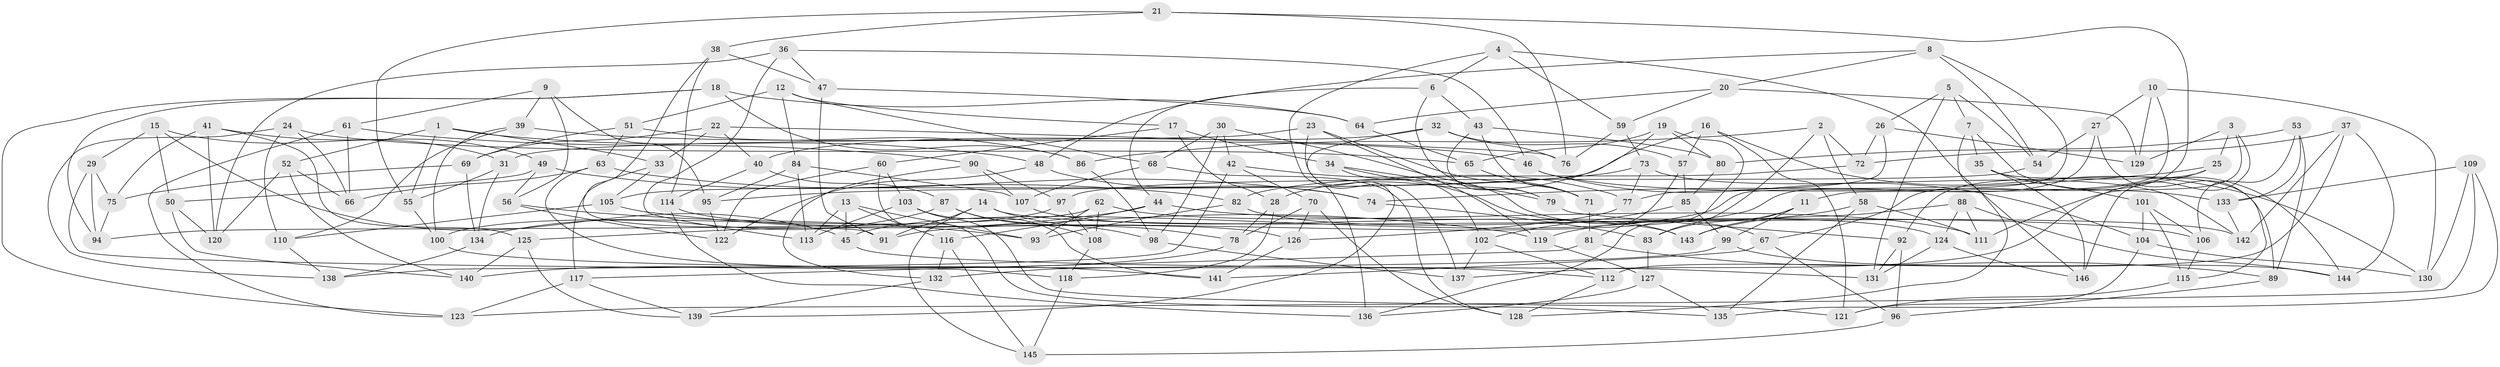 // Generated by graph-tools (version 1.1) at 2025/11/02/27/25 16:11:45]
// undirected, 146 vertices, 292 edges
graph export_dot {
graph [start="1"]
  node [color=gray90,style=filled];
  1;
  2;
  3;
  4;
  5;
  6;
  7;
  8;
  9;
  10;
  11;
  12;
  13;
  14;
  15;
  16;
  17;
  18;
  19;
  20;
  21;
  22;
  23;
  24;
  25;
  26;
  27;
  28;
  29;
  30;
  31;
  32;
  33;
  34;
  35;
  36;
  37;
  38;
  39;
  40;
  41;
  42;
  43;
  44;
  45;
  46;
  47;
  48;
  49;
  50;
  51;
  52;
  53;
  54;
  55;
  56;
  57;
  58;
  59;
  60;
  61;
  62;
  63;
  64;
  65;
  66;
  67;
  68;
  69;
  70;
  71;
  72;
  73;
  74;
  75;
  76;
  77;
  78;
  79;
  80;
  81;
  82;
  83;
  84;
  85;
  86;
  87;
  88;
  89;
  90;
  91;
  92;
  93;
  94;
  95;
  96;
  97;
  98;
  99;
  100;
  101;
  102;
  103;
  104;
  105;
  106;
  107;
  108;
  109;
  110;
  111;
  112;
  113;
  114;
  115;
  116;
  117;
  118;
  119;
  120;
  121;
  122;
  123;
  124;
  125;
  126;
  127;
  128;
  129;
  130;
  131;
  132;
  133;
  134;
  135;
  136;
  137;
  138;
  139;
  140;
  141;
  142;
  143;
  144;
  145;
  146;
  1 -- 55;
  1 -- 33;
  1 -- 48;
  1 -- 52;
  2 -- 72;
  2 -- 58;
  2 -- 83;
  2 -- 86;
  3 -- 146;
  3 -- 129;
  3 -- 111;
  3 -- 25;
  4 -- 6;
  4 -- 59;
  4 -- 146;
  4 -- 136;
  5 -- 7;
  5 -- 26;
  5 -- 54;
  5 -- 131;
  6 -- 43;
  6 -- 44;
  6 -- 79;
  7 -- 35;
  7 -- 128;
  7 -- 144;
  8 -- 54;
  8 -- 45;
  8 -- 48;
  8 -- 20;
  9 -- 56;
  9 -- 61;
  9 -- 39;
  9 -- 95;
  10 -- 129;
  10 -- 27;
  10 -- 130;
  10 -- 11;
  11 -- 99;
  11 -- 143;
  11 -- 83;
  12 -- 51;
  12 -- 84;
  12 -- 68;
  12 -- 17;
  13 -- 45;
  13 -- 113;
  13 -- 93;
  13 -- 116;
  14 -- 145;
  14 -- 142;
  14 -- 91;
  14 -- 78;
  15 -- 31;
  15 -- 29;
  15 -- 45;
  15 -- 50;
  16 -- 57;
  16 -- 130;
  16 -- 105;
  16 -- 121;
  17 -- 28;
  17 -- 34;
  17 -- 60;
  18 -- 123;
  18 -- 64;
  18 -- 94;
  18 -- 86;
  19 -- 65;
  19 -- 80;
  19 -- 136;
  19 -- 28;
  20 -- 129;
  20 -- 64;
  20 -- 59;
  21 -- 55;
  21 -- 67;
  21 -- 38;
  21 -- 76;
  22 -- 40;
  22 -- 33;
  22 -- 76;
  22 -- 69;
  23 -- 71;
  23 -- 137;
  23 -- 31;
  23 -- 119;
  24 -- 110;
  24 -- 138;
  24 -- 65;
  24 -- 66;
  25 -- 92;
  25 -- 137;
  25 -- 74;
  26 -- 129;
  26 -- 77;
  26 -- 72;
  27 -- 54;
  27 -- 115;
  27 -- 91;
  28 -- 118;
  28 -- 78;
  29 -- 75;
  29 -- 94;
  29 -- 118;
  30 -- 98;
  30 -- 68;
  30 -- 67;
  30 -- 42;
  31 -- 134;
  31 -- 55;
  32 -- 76;
  32 -- 40;
  32 -- 57;
  32 -- 139;
  33 -- 105;
  33 -- 117;
  34 -- 79;
  34 -- 102;
  34 -- 143;
  35 -- 101;
  35 -- 146;
  35 -- 89;
  36 -- 46;
  36 -- 120;
  36 -- 47;
  36 -- 113;
  37 -- 72;
  37 -- 144;
  37 -- 112;
  37 -- 142;
  38 -- 47;
  38 -- 114;
  38 -- 91;
  39 -- 100;
  39 -- 46;
  39 -- 110;
  40 -- 114;
  40 -- 87;
  41 -- 125;
  41 -- 75;
  41 -- 120;
  41 -- 49;
  42 -- 70;
  42 -- 77;
  42 -- 138;
  43 -- 79;
  43 -- 71;
  43 -- 80;
  44 -- 106;
  44 -- 116;
  44 -- 125;
  45 -- 131;
  46 -- 133;
  46 -- 104;
  47 -- 91;
  47 -- 64;
  48 -- 74;
  48 -- 122;
  49 -- 56;
  49 -- 82;
  49 -- 50;
  50 -- 140;
  50 -- 120;
  51 -- 69;
  51 -- 86;
  51 -- 63;
  52 -- 66;
  52 -- 120;
  52 -- 140;
  53 -- 106;
  53 -- 133;
  53 -- 80;
  53 -- 89;
  54 -- 97;
  55 -- 100;
  56 -- 93;
  56 -- 122;
  57 -- 81;
  57 -- 85;
  58 -- 111;
  58 -- 119;
  58 -- 135;
  59 -- 76;
  59 -- 73;
  60 -- 135;
  60 -- 103;
  60 -- 122;
  61 -- 123;
  61 -- 90;
  61 -- 66;
  62 -- 111;
  62 -- 108;
  62 -- 93;
  62 -- 94;
  63 -- 74;
  63 -- 141;
  63 -- 66;
  64 -- 65;
  65 -- 71;
  67 -- 96;
  67 -- 141;
  68 -- 107;
  68 -- 128;
  69 -- 134;
  69 -- 75;
  70 -- 126;
  70 -- 78;
  70 -- 128;
  71 -- 81;
  72 -- 82;
  73 -- 142;
  73 -- 77;
  73 -- 95;
  74 -- 83;
  75 -- 94;
  77 -- 126;
  78 -- 140;
  79 -- 92;
  80 -- 85;
  81 -- 89;
  81 -- 117;
  82 -- 124;
  82 -- 93;
  83 -- 127;
  84 -- 107;
  84 -- 113;
  84 -- 95;
  85 -- 102;
  85 -- 99;
  86 -- 98;
  87 -- 134;
  87 -- 98;
  87 -- 108;
  88 -- 144;
  88 -- 111;
  88 -- 143;
  88 -- 124;
  89 -- 96;
  90 -- 132;
  90 -- 97;
  90 -- 107;
  92 -- 96;
  92 -- 131;
  95 -- 122;
  96 -- 145;
  97 -- 108;
  97 -- 100;
  98 -- 137;
  99 -- 132;
  99 -- 144;
  100 -- 112;
  101 -- 106;
  101 -- 104;
  101 -- 115;
  102 -- 137;
  102 -- 112;
  103 -- 113;
  103 -- 141;
  103 -- 121;
  104 -- 130;
  104 -- 121;
  105 -- 119;
  105 -- 110;
  106 -- 115;
  107 -- 143;
  108 -- 118;
  109 -- 133;
  109 -- 130;
  109 -- 123;
  109 -- 135;
  110 -- 138;
  112 -- 128;
  114 -- 126;
  114 -- 136;
  115 -- 121;
  116 -- 145;
  116 -- 132;
  117 -- 139;
  117 -- 123;
  118 -- 145;
  119 -- 127;
  124 -- 146;
  124 -- 131;
  125 -- 139;
  125 -- 140;
  126 -- 141;
  127 -- 136;
  127 -- 135;
  132 -- 139;
  133 -- 142;
  134 -- 138;
}
